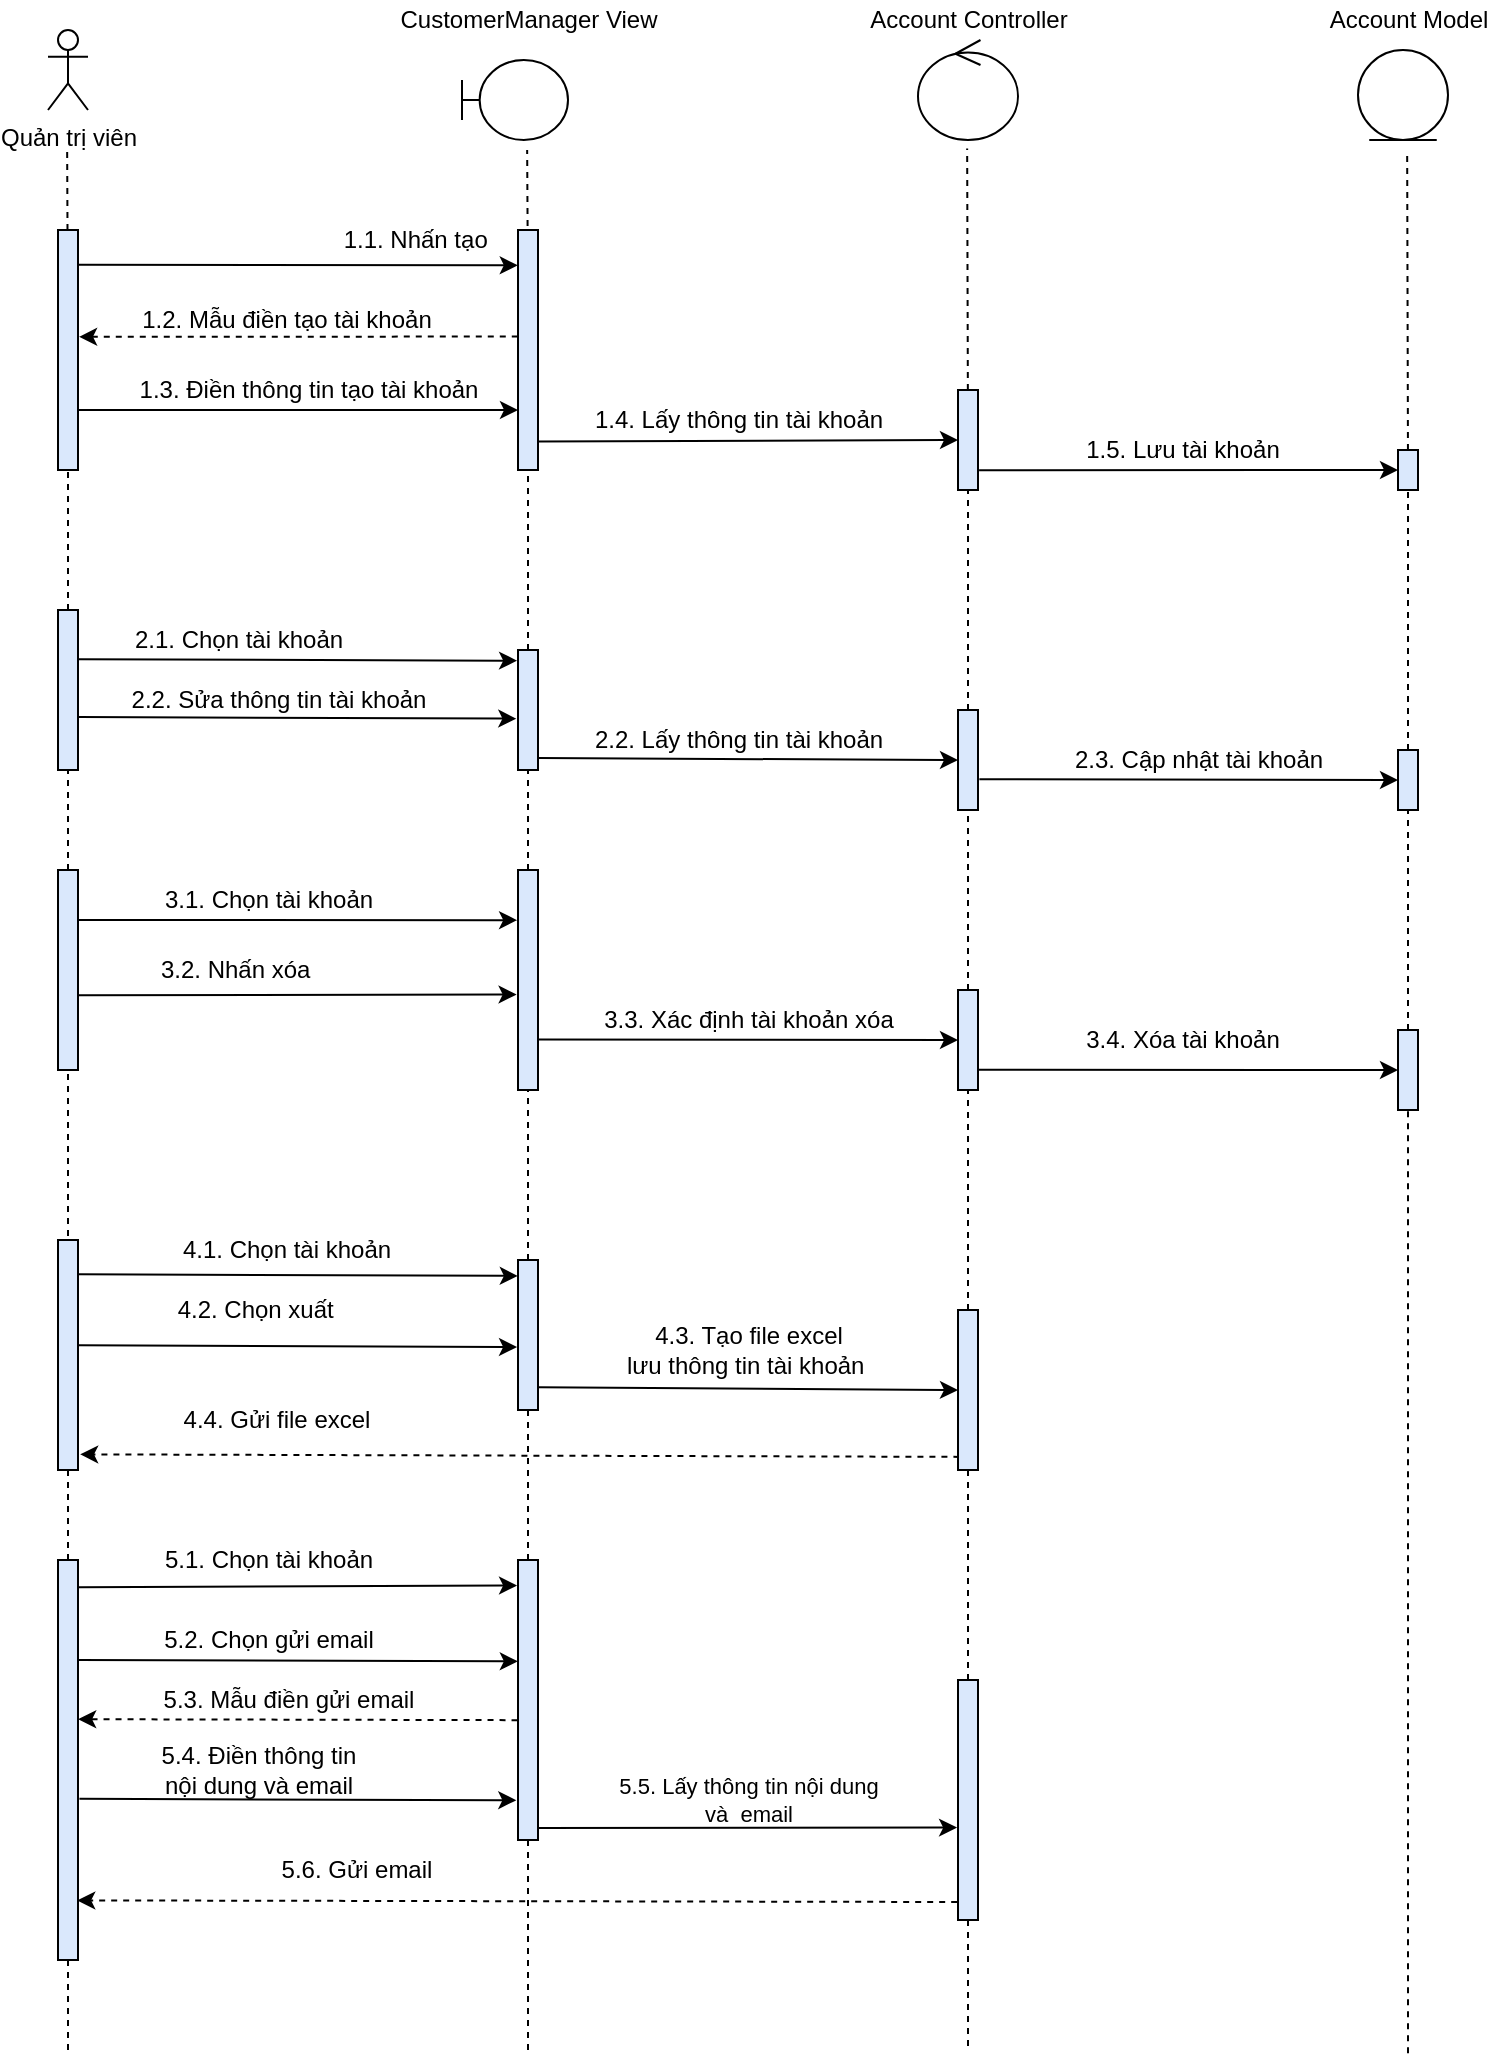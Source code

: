 <mxfile version="16.5.1" type="device"><diagram id="4ZFDVbaHCsXSAVihsUI5" name="Trang-1"><mxGraphModel dx="1038" dy="689" grid="1" gridSize="10" guides="1" tooltips="1" connect="1" arrows="1" fold="1" page="1" pageScale="1" pageWidth="827" pageHeight="1169" math="0" shadow="0"><root><mxCell id="0"/><mxCell id="1" parent="0"/><mxCell id="-2VQtxw8_ylHw_jqO73N-1" value="" style="endArrow=none;dashed=1;html=1;rounded=0;startArrow=none;" parent="1" source="-2VQtxw8_ylHw_jqO73N-33" target="-2VQtxw8_ylHw_jqO73N-21" edge="1"><mxGeometry width="50" height="50" relative="1" as="geometry"><mxPoint x="439.58" y="600.693" as="sourcePoint"/><mxPoint x="439.58" y="210" as="targetPoint"/></mxGeometry></mxCell><mxCell id="-2VQtxw8_ylHw_jqO73N-2" value="Quản trị viên" style="shape=umlActor;verticalLabelPosition=bottom;verticalAlign=top;html=1;outlineConnect=0;" parent="1" vertex="1"><mxGeometry x="200" y="150" width="20" height="40" as="geometry"/></mxCell><mxCell id="-2VQtxw8_ylHw_jqO73N-3" value="" style="endArrow=none;dashed=1;html=1;rounded=0;startArrow=none;" parent="1" source="-2VQtxw8_ylHw_jqO73N-7" edge="1"><mxGeometry width="50" height="50" relative="1" as="geometry"><mxPoint x="209.58" y="600.693" as="sourcePoint"/><mxPoint x="209.58" y="210" as="targetPoint"/></mxGeometry></mxCell><mxCell id="-2VQtxw8_ylHw_jqO73N-4" value="" style="endArrow=none;dashed=1;html=1;rounded=0;startArrow=none;" parent="1" source="-2VQtxw8_ylHw_jqO73N-21" edge="1"><mxGeometry width="50" height="50" relative="1" as="geometry"><mxPoint x="439.58" y="600.693" as="sourcePoint"/><mxPoint x="439.58" y="210" as="targetPoint"/></mxGeometry></mxCell><mxCell id="-2VQtxw8_ylHw_jqO73N-5" value="" style="endArrow=none;dashed=1;html=1;rounded=0;startArrow=none;" parent="1" source="-2VQtxw8_ylHw_jqO73N-11" edge="1"><mxGeometry width="50" height="50" relative="1" as="geometry"><mxPoint x="659.58" y="600.003" as="sourcePoint"/><mxPoint x="659.58" y="209.31" as="targetPoint"/></mxGeometry></mxCell><mxCell id="-2VQtxw8_ylHw_jqO73N-6" value="" style="endArrow=none;dashed=1;html=1;rounded=0;startArrow=none;" parent="1" source="-2VQtxw8_ylHw_jqO73N-13" edge="1"><mxGeometry width="50" height="50" relative="1" as="geometry"><mxPoint x="879.58" y="600.693" as="sourcePoint"/><mxPoint x="879.58" y="210" as="targetPoint"/></mxGeometry></mxCell><mxCell id="-2VQtxw8_ylHw_jqO73N-7" value="" style="rounded=0;whiteSpace=wrap;html=1;fillColor=#DAE8FC;" parent="1" vertex="1"><mxGeometry x="205" y="250" width="10" height="120" as="geometry"/></mxCell><mxCell id="-2VQtxw8_ylHw_jqO73N-8" value="" style="endArrow=none;dashed=1;html=1;rounded=0;startArrow=none;" parent="1" source="-2VQtxw8_ylHw_jqO73N-31" target="-2VQtxw8_ylHw_jqO73N-7" edge="1"><mxGeometry width="50" height="50" relative="1" as="geometry"><mxPoint x="210" y="600" as="sourcePoint"/><mxPoint x="209.58" y="210" as="targetPoint"/></mxGeometry></mxCell><mxCell id="-2VQtxw8_ylHw_jqO73N-9" value="" style="endArrow=classic;html=1;rounded=0;entryX=-0.011;entryY=0.147;entryDx=0;entryDy=0;entryPerimeter=0;exitX=0.989;exitY=0.145;exitDx=0;exitDy=0;exitPerimeter=0;" parent="1" source="-2VQtxw8_ylHw_jqO73N-7" target="-2VQtxw8_ylHw_jqO73N-22" edge="1"><mxGeometry width="50" height="50" relative="1" as="geometry"><mxPoint x="220" y="268" as="sourcePoint"/><mxPoint x="430" y="268" as="targetPoint"/></mxGeometry></mxCell><mxCell id="-2VQtxw8_ylHw_jqO73N-10" value="1.1. Nhấn tạo&amp;nbsp;" style="text;html=1;align=center;verticalAlign=middle;resizable=0;points=[];autosize=1;strokeColor=none;fillColor=none;" parent="1" vertex="1"><mxGeometry x="335" y="240" width="100" height="30" as="geometry"/></mxCell><mxCell id="-2VQtxw8_ylHw_jqO73N-11" value="" style="rounded=0;whiteSpace=wrap;html=1;fillColor=#DAE8FC;" parent="1" vertex="1"><mxGeometry x="655" y="330" width="10" height="50" as="geometry"/></mxCell><mxCell id="-2VQtxw8_ylHw_jqO73N-12" value="" style="endArrow=none;dashed=1;html=1;rounded=0;startArrow=none;" parent="1" source="-2VQtxw8_ylHw_jqO73N-37" target="-2VQtxw8_ylHw_jqO73N-11" edge="1"><mxGeometry width="50" height="50" relative="1" as="geometry"><mxPoint x="660" y="600" as="sourcePoint"/><mxPoint x="659.58" y="209.31" as="targetPoint"/></mxGeometry></mxCell><mxCell id="-2VQtxw8_ylHw_jqO73N-13" value="" style="rounded=0;whiteSpace=wrap;html=1;fillColor=#DAE8FC;" parent="1" vertex="1"><mxGeometry x="875" y="360" width="10" height="20" as="geometry"/></mxCell><mxCell id="-2VQtxw8_ylHw_jqO73N-14" value="" style="endArrow=none;dashed=1;html=1;rounded=0;startArrow=none;" parent="1" source="-2VQtxw8_ylHw_jqO73N-75" target="-2VQtxw8_ylHw_jqO73N-13" edge="1"><mxGeometry width="50" height="50" relative="1" as="geometry"><mxPoint x="880" y="600" as="sourcePoint"/><mxPoint x="879.58" y="210" as="targetPoint"/></mxGeometry></mxCell><mxCell id="-2VQtxw8_ylHw_jqO73N-15" value="" style="shape=umlBoundary;whiteSpace=wrap;html=1;" parent="1" vertex="1"><mxGeometry x="407" y="165" width="53" height="40" as="geometry"/></mxCell><mxCell id="-2VQtxw8_ylHw_jqO73N-16" value="CustomerManager View" style="text;html=1;align=center;verticalAlign=middle;resizable=0;points=[];autosize=1;strokeColor=none;fillColor=none;" parent="1" vertex="1"><mxGeometry x="370" y="135" width="140" height="20" as="geometry"/></mxCell><mxCell id="-2VQtxw8_ylHw_jqO73N-17" value="Account Controller" style="text;html=1;align=center;verticalAlign=middle;resizable=0;points=[];autosize=1;strokeColor=none;fillColor=none;" parent="1" vertex="1"><mxGeometry x="605" y="135" width="110" height="20" as="geometry"/></mxCell><mxCell id="-2VQtxw8_ylHw_jqO73N-18" value="" style="ellipse;shape=umlControl;whiteSpace=wrap;html=1;" parent="1" vertex="1"><mxGeometry x="635" y="155" width="50" height="50" as="geometry"/></mxCell><mxCell id="-2VQtxw8_ylHw_jqO73N-19" value="Account Model" style="text;html=1;align=center;verticalAlign=middle;resizable=0;points=[];autosize=1;strokeColor=none;fillColor=none;" parent="1" vertex="1"><mxGeometry x="835" y="135" width="90" height="20" as="geometry"/></mxCell><mxCell id="-2VQtxw8_ylHw_jqO73N-20" value="" style="ellipse;shape=umlEntity;whiteSpace=wrap;html=1;" parent="1" vertex="1"><mxGeometry x="855" y="160" width="45" height="45" as="geometry"/></mxCell><mxCell id="-2VQtxw8_ylHw_jqO73N-21" value="" style="rounded=0;whiteSpace=wrap;html=1;fillColor=#DAE8FC;" parent="1" vertex="1"><mxGeometry x="435" y="260" width="10" height="50" as="geometry"/></mxCell><mxCell id="-2VQtxw8_ylHw_jqO73N-22" value="" style="rounded=0;whiteSpace=wrap;html=1;fillColor=#DAE8FC;" parent="1" vertex="1"><mxGeometry x="435" y="250" width="10" height="120" as="geometry"/></mxCell><mxCell id="-2VQtxw8_ylHw_jqO73N-24" value="1.2. Mẫu điền tạo tài khoản" style="text;html=1;align=center;verticalAlign=middle;resizable=0;points=[];autosize=1;strokeColor=none;fillColor=none;fontSize=12;" parent="1" vertex="1"><mxGeometry x="234" y="280" width="170" height="30" as="geometry"/></mxCell><mxCell id="-2VQtxw8_ylHw_jqO73N-26" value="1.3. Điền thông tin tạo tài khoản" style="text;html=1;align=center;verticalAlign=middle;resizable=0;points=[];autosize=1;strokeColor=none;fillColor=none;fontSize=12;" parent="1" vertex="1"><mxGeometry x="235" y="315" width="190" height="30" as="geometry"/></mxCell><mxCell id="-2VQtxw8_ylHw_jqO73N-27" value="" style="endArrow=classic;html=1;rounded=0;fontSize=12;exitX=1.005;exitY=0.881;exitDx=0;exitDy=0;entryX=0;entryY=0.5;entryDx=0;entryDy=0;exitPerimeter=0;" parent="1" source="-2VQtxw8_ylHw_jqO73N-22" target="-2VQtxw8_ylHw_jqO73N-11" edge="1"><mxGeometry width="50" height="50" relative="1" as="geometry"><mxPoint x="450" y="340" as="sourcePoint"/><mxPoint x="650" y="340" as="targetPoint"/></mxGeometry></mxCell><mxCell id="-2VQtxw8_ylHw_jqO73N-28" value="1.4. Lấy thông tin tài khoản" style="text;html=1;align=center;verticalAlign=middle;resizable=0;points=[];autosize=1;strokeColor=none;fillColor=none;fontSize=12;" parent="1" vertex="1"><mxGeometry x="460" y="330" width="170" height="30" as="geometry"/></mxCell><mxCell id="-2VQtxw8_ylHw_jqO73N-29" value="" style="endArrow=classic;html=1;rounded=0;fontSize=12;exitX=1.054;exitY=0.803;exitDx=0;exitDy=0;entryX=0;entryY=0.5;entryDx=0;entryDy=0;exitPerimeter=0;" parent="1" source="-2VQtxw8_ylHw_jqO73N-11" target="-2VQtxw8_ylHw_jqO73N-13" edge="1"><mxGeometry width="50" height="50" relative="1" as="geometry"><mxPoint x="670" y="340" as="sourcePoint"/><mxPoint x="880" y="370" as="targetPoint"/></mxGeometry></mxCell><mxCell id="-2VQtxw8_ylHw_jqO73N-30" value="1.5. Lưu tài khoản" style="text;html=1;align=center;verticalAlign=middle;resizable=0;points=[];autosize=1;strokeColor=none;fillColor=none;fontSize=12;" parent="1" vertex="1"><mxGeometry x="707" y="345" width="120" height="30" as="geometry"/></mxCell><mxCell id="-2VQtxw8_ylHw_jqO73N-31" value="" style="rounded=0;whiteSpace=wrap;html=1;fillColor=#DAE8FC;" parent="1" vertex="1"><mxGeometry x="205" y="440" width="10" height="80" as="geometry"/></mxCell><mxCell id="-2VQtxw8_ylHw_jqO73N-32" value="" style="endArrow=none;dashed=1;html=1;rounded=0;startArrow=none;" parent="1" source="-2VQtxw8_ylHw_jqO73N-43" target="-2VQtxw8_ylHw_jqO73N-31" edge="1"><mxGeometry width="50" height="50" relative="1" as="geometry"><mxPoint x="210" y="700" as="sourcePoint"/><mxPoint x="210" y="440" as="targetPoint"/></mxGeometry></mxCell><mxCell id="-2VQtxw8_ylHw_jqO73N-33" value="" style="rounded=0;whiteSpace=wrap;html=1;fillColor=#DAE8FC;" parent="1" vertex="1"><mxGeometry x="435" y="460" width="10" height="60" as="geometry"/></mxCell><mxCell id="-2VQtxw8_ylHw_jqO73N-34" value="" style="endArrow=none;dashed=1;html=1;rounded=0;startArrow=none;" parent="1" source="-2VQtxw8_ylHw_jqO73N-45" target="-2VQtxw8_ylHw_jqO73N-33" edge="1"><mxGeometry width="50" height="50" relative="1" as="geometry"><mxPoint x="439.58" y="700.693" as="sourcePoint"/><mxPoint x="439.97" y="380" as="targetPoint"/></mxGeometry></mxCell><mxCell id="-2VQtxw8_ylHw_jqO73N-35" value="" style="endArrow=classic;html=1;rounded=0;fontSize=12;entryX=-0.045;entryY=0.089;entryDx=0;entryDy=0;entryPerimeter=0;exitX=1.036;exitY=0.308;exitDx=0;exitDy=0;exitPerimeter=0;" parent="1" source="-2VQtxw8_ylHw_jqO73N-31" target="-2VQtxw8_ylHw_jqO73N-33" edge="1"><mxGeometry width="50" height="50" relative="1" as="geometry"><mxPoint x="220" y="465" as="sourcePoint"/><mxPoint x="430" y="465" as="targetPoint"/></mxGeometry></mxCell><mxCell id="-2VQtxw8_ylHw_jqO73N-36" value="2.1. Chọn tài khoản" style="text;html=1;align=center;verticalAlign=middle;resizable=0;points=[];autosize=1;strokeColor=none;fillColor=none;fontSize=12;" parent="1" vertex="1"><mxGeometry x="230" y="440" width="130" height="30" as="geometry"/></mxCell><mxCell id="-2VQtxw8_ylHw_jqO73N-37" value="" style="rounded=0;whiteSpace=wrap;html=1;fillColor=#DAE8FC;" parent="1" vertex="1"><mxGeometry x="655" y="490" width="10" height="50" as="geometry"/></mxCell><mxCell id="-2VQtxw8_ylHw_jqO73N-38" value="" style="endArrow=none;dashed=1;html=1;rounded=0;startArrow=none;" parent="1" source="-2VQtxw8_ylHw_jqO73N-51" target="-2VQtxw8_ylHw_jqO73N-37" edge="1"><mxGeometry width="50" height="50" relative="1" as="geometry"><mxPoint x="660" y="700" as="sourcePoint"/><mxPoint x="660" y="440" as="targetPoint"/></mxGeometry></mxCell><mxCell id="-2VQtxw8_ylHw_jqO73N-39" value="" style="endArrow=classic;html=1;rounded=0;exitX=1.025;exitY=0.901;exitDx=0;exitDy=0;entryX=0;entryY=0.5;entryDx=0;entryDy=0;exitPerimeter=0;" parent="1" source="-2VQtxw8_ylHw_jqO73N-33" target="-2VQtxw8_ylHw_jqO73N-37" edge="1"><mxGeometry width="50" height="50" relative="1" as="geometry"><mxPoint x="450" y="466" as="sourcePoint"/><mxPoint x="650" y="490" as="targetPoint"/><Array as="points"/></mxGeometry></mxCell><mxCell id="-2VQtxw8_ylHw_jqO73N-40" value="2.2. Lấy thông tin tài khoản" style="text;html=1;align=center;verticalAlign=middle;resizable=0;points=[];autosize=1;strokeColor=none;fillColor=none;" parent="1" vertex="1"><mxGeometry x="460" y="490" width="170" height="30" as="geometry"/></mxCell><mxCell id="-2VQtxw8_ylHw_jqO73N-43" value="" style="rounded=0;whiteSpace=wrap;html=1;fillColor=#DAE8FC;" parent="1" vertex="1"><mxGeometry x="205" y="570" width="10" height="100" as="geometry"/></mxCell><mxCell id="-2VQtxw8_ylHw_jqO73N-44" value="" style="endArrow=none;dashed=1;html=1;rounded=0;startArrow=none;" parent="1" source="ipiLqEK6am6Ms7fd08Uk-1" target="-2VQtxw8_ylHw_jqO73N-43" edge="1"><mxGeometry width="50" height="50" relative="1" as="geometry"><mxPoint x="210" y="900" as="sourcePoint"/><mxPoint x="210" y="540.0" as="targetPoint"/></mxGeometry></mxCell><mxCell id="-2VQtxw8_ylHw_jqO73N-45" value="" style="rounded=0;whiteSpace=wrap;html=1;fillColor=#DAE8FC;" parent="1" vertex="1"><mxGeometry x="435" y="570" width="10" height="110" as="geometry"/></mxCell><mxCell id="-2VQtxw8_ylHw_jqO73N-46" value="" style="endArrow=none;dashed=1;html=1;rounded=0;startArrow=none;" parent="1" source="-2VQtxw8_ylHw_jqO73N-63" target="-2VQtxw8_ylHw_jqO73N-45" edge="1"><mxGeometry width="50" height="50" relative="1" as="geometry"><mxPoint x="440" y="820" as="sourcePoint"/><mxPoint x="439.982" y="480.0" as="targetPoint"/></mxGeometry></mxCell><mxCell id="-2VQtxw8_ylHw_jqO73N-47" value="" style="endArrow=classic;html=1;rounded=0;exitX=1;exitY=0.25;exitDx=0;exitDy=0;entryX=-0.045;entryY=0.228;entryDx=0;entryDy=0;entryPerimeter=0;" parent="1" source="-2VQtxw8_ylHw_jqO73N-43" target="-2VQtxw8_ylHw_jqO73N-45" edge="1"><mxGeometry width="50" height="50" relative="1" as="geometry"><mxPoint x="400" y="640" as="sourcePoint"/><mxPoint x="430" y="580" as="targetPoint"/></mxGeometry></mxCell><mxCell id="-2VQtxw8_ylHw_jqO73N-48" value="3.1. Chọn tài khoản" style="text;html=1;align=center;verticalAlign=middle;resizable=0;points=[];autosize=1;strokeColor=none;fillColor=none;" parent="1" vertex="1"><mxGeometry x="245" y="570" width="130" height="30" as="geometry"/></mxCell><mxCell id="-2VQtxw8_ylHw_jqO73N-49" value="" style="endArrow=classic;html=1;rounded=0;exitX=1.032;exitY=0.626;exitDx=0;exitDy=0;entryX=-0.069;entryY=0.566;entryDx=0;entryDy=0;entryPerimeter=0;exitPerimeter=0;" parent="1" source="-2VQtxw8_ylHw_jqO73N-43" target="-2VQtxw8_ylHw_jqO73N-45" edge="1"><mxGeometry width="50" height="50" relative="1" as="geometry"><mxPoint x="420" y="630" as="sourcePoint"/><mxPoint x="470" y="580" as="targetPoint"/></mxGeometry></mxCell><mxCell id="-2VQtxw8_ylHw_jqO73N-50" value="3.2. Nhấn xóa&amp;nbsp;" style="text;html=1;align=center;verticalAlign=middle;resizable=0;points=[];autosize=1;strokeColor=none;fillColor=none;" parent="1" vertex="1"><mxGeometry x="245" y="605" width="100" height="30" as="geometry"/></mxCell><mxCell id="-2VQtxw8_ylHw_jqO73N-51" value="" style="rounded=0;whiteSpace=wrap;html=1;fillColor=#DAE8FC;" parent="1" vertex="1"><mxGeometry x="655" y="630" width="10" height="50" as="geometry"/></mxCell><mxCell id="-2VQtxw8_ylHw_jqO73N-52" value="" style="endArrow=none;dashed=1;html=1;rounded=0;startArrow=none;" parent="1" source="-2VQtxw8_ylHw_jqO73N-68" target="-2VQtxw8_ylHw_jqO73N-51" edge="1"><mxGeometry width="50" height="50" relative="1" as="geometry"><mxPoint x="660" y="990" as="sourcePoint"/><mxPoint x="660" y="530" as="targetPoint"/></mxGeometry></mxCell><mxCell id="-2VQtxw8_ylHw_jqO73N-53" value="" style="endArrow=classic;html=1;rounded=0;exitX=1.013;exitY=0.771;exitDx=0;exitDy=0;entryX=0;entryY=0.5;entryDx=0;entryDy=0;exitPerimeter=0;" parent="1" source="-2VQtxw8_ylHw_jqO73N-45" target="-2VQtxw8_ylHw_jqO73N-51" edge="1"><mxGeometry width="50" height="50" relative="1" as="geometry"><mxPoint x="450" y="620" as="sourcePoint"/><mxPoint x="650" y="620" as="targetPoint"/></mxGeometry></mxCell><mxCell id="-2VQtxw8_ylHw_jqO73N-54" value="3.3. Xác định tài khoản xóa" style="text;html=1;align=center;verticalAlign=middle;resizable=0;points=[];autosize=1;strokeColor=none;fillColor=none;" parent="1" vertex="1"><mxGeometry x="465" y="630" width="170" height="30" as="geometry"/></mxCell><mxCell id="-2VQtxw8_ylHw_jqO73N-55" value="" style="rounded=0;whiteSpace=wrap;html=1;fillColor=#DAE8FC;" parent="1" vertex="1"><mxGeometry x="875" y="650" width="10" height="40" as="geometry"/></mxCell><mxCell id="-2VQtxw8_ylHw_jqO73N-56" value="" style="endArrow=none;dashed=1;html=1;rounded=0;startArrow=none;" parent="1" target="-2VQtxw8_ylHw_jqO73N-55" edge="1"><mxGeometry width="50" height="50" relative="1" as="geometry"><mxPoint x="880" y="1161.6" as="sourcePoint"/><mxPoint x="880" y="430" as="targetPoint"/></mxGeometry></mxCell><mxCell id="-2VQtxw8_ylHw_jqO73N-57" value="" style="endArrow=classic;html=1;rounded=0;exitX=1.021;exitY=0.797;exitDx=0;exitDy=0;entryX=0;entryY=0.5;entryDx=0;entryDy=0;exitPerimeter=0;" parent="1" source="-2VQtxw8_ylHw_jqO73N-51" target="-2VQtxw8_ylHw_jqO73N-55" edge="1"><mxGeometry width="50" height="50" relative="1" as="geometry"><mxPoint x="510" y="530" as="sourcePoint"/><mxPoint x="560" y="480" as="targetPoint"/></mxGeometry></mxCell><mxCell id="-2VQtxw8_ylHw_jqO73N-58" value="3.4. Xóa tài khoản" style="text;html=1;align=center;verticalAlign=middle;resizable=0;points=[];autosize=1;strokeColor=none;fillColor=none;" parent="1" vertex="1"><mxGeometry x="707" y="640" width="120" height="30" as="geometry"/></mxCell><mxCell id="-2VQtxw8_ylHw_jqO73N-59" value="" style="endArrow=classic;html=1;rounded=0;entryX=-0.084;entryY=0.572;entryDx=0;entryDy=0;entryPerimeter=0;exitX=1.037;exitY=0.669;exitDx=0;exitDy=0;exitPerimeter=0;" parent="1" source="-2VQtxw8_ylHw_jqO73N-31" target="-2VQtxw8_ylHw_jqO73N-33" edge="1"><mxGeometry width="50" height="50" relative="1" as="geometry"><mxPoint x="220" y="495" as="sourcePoint"/><mxPoint x="265" y="440" as="targetPoint"/></mxGeometry></mxCell><mxCell id="-2VQtxw8_ylHw_jqO73N-60" value="2.2. Sửa thông tin tài khoản" style="text;html=1;align=center;verticalAlign=middle;resizable=0;points=[];autosize=1;strokeColor=none;fillColor=none;" parent="1" vertex="1"><mxGeometry x="230" y="470" width="170" height="30" as="geometry"/></mxCell><mxCell id="-2VQtxw8_ylHw_jqO73N-61" value="" style="rounded=0;whiteSpace=wrap;html=1;fillColor=#DAE8FC;" parent="1" vertex="1"><mxGeometry x="205" y="755" width="10" height="115" as="geometry"/></mxCell><mxCell id="-2VQtxw8_ylHw_jqO73N-62" value="" style="endArrow=classic;html=1;rounded=0;entryX=-0.009;entryY=0.106;entryDx=0;entryDy=0;exitX=1.014;exitY=0.149;exitDx=0;exitDy=0;exitPerimeter=0;entryPerimeter=0;" parent="1" source="-2VQtxw8_ylHw_jqO73N-61" target="-2VQtxw8_ylHw_jqO73N-63" edge="1"><mxGeometry width="50" height="50" relative="1" as="geometry"><mxPoint x="220" y="773" as="sourcePoint"/><mxPoint x="430" y="775" as="targetPoint"/></mxGeometry></mxCell><mxCell id="-2VQtxw8_ylHw_jqO73N-63" value="" style="rounded=0;whiteSpace=wrap;html=1;fillColor=#DAE8FC;" parent="1" vertex="1"><mxGeometry x="435" y="765" width="10" height="75" as="geometry"/></mxCell><mxCell id="-2VQtxw8_ylHw_jqO73N-64" value="" style="endArrow=none;dashed=1;html=1;rounded=0;startArrow=none;" parent="1" source="ipiLqEK6am6Ms7fd08Uk-3" target="-2VQtxw8_ylHw_jqO73N-63" edge="1"><mxGeometry width="50" height="50" relative="1" as="geometry"><mxPoint x="440" y="985" as="sourcePoint"/><mxPoint x="440" y="735.0" as="targetPoint"/></mxGeometry></mxCell><mxCell id="-2VQtxw8_ylHw_jqO73N-65" value="4.1. Chọn tài khoản" style="text;html=1;align=center;verticalAlign=middle;resizable=0;points=[];autosize=1;strokeColor=none;fillColor=none;" parent="1" vertex="1"><mxGeometry x="254" y="745" width="130" height="30" as="geometry"/></mxCell><mxCell id="-2VQtxw8_ylHw_jqO73N-69" value="" style="endArrow=classic;html=1;rounded=0;exitX=1.033;exitY=0.848;exitDx=0;exitDy=0;entryX=0;entryY=0.5;entryDx=0;entryDy=0;exitPerimeter=0;" parent="1" source="-2VQtxw8_ylHw_jqO73N-63" target="-2VQtxw8_ylHw_jqO73N-68" edge="1"><mxGeometry width="50" height="50" relative="1" as="geometry"><mxPoint x="550" y="755" as="sourcePoint"/><mxPoint x="600" y="705" as="targetPoint"/></mxGeometry></mxCell><mxCell id="-2VQtxw8_ylHw_jqO73N-70" value="4.3. Tạo file excel &lt;br&gt;lưu thông tin tài khoản&amp;nbsp;" style="text;html=1;align=center;verticalAlign=middle;resizable=0;points=[];autosize=1;strokeColor=none;fillColor=none;" parent="1" vertex="1"><mxGeometry x="475" y="790" width="150" height="40" as="geometry"/></mxCell><mxCell id="-2VQtxw8_ylHw_jqO73N-75" value="" style="rounded=0;whiteSpace=wrap;html=1;fillColor=#DAE8FC;" parent="1" vertex="1"><mxGeometry x="875" y="510" width="10" height="30" as="geometry"/></mxCell><mxCell id="-2VQtxw8_ylHw_jqO73N-76" value="" style="endArrow=none;dashed=1;html=1;rounded=0;startArrow=none;" parent="1" source="-2VQtxw8_ylHw_jqO73N-55" target="-2VQtxw8_ylHw_jqO73N-75" edge="1"><mxGeometry width="50" height="50" relative="1" as="geometry"><mxPoint x="880" y="590" as="sourcePoint"/><mxPoint x="880" y="430" as="targetPoint"/></mxGeometry></mxCell><mxCell id="-2VQtxw8_ylHw_jqO73N-77" value="" style="endArrow=classic;html=1;rounded=0;exitX=1.069;exitY=0.692;exitDx=0;exitDy=0;entryX=0;entryY=0.5;entryDx=0;entryDy=0;exitPerimeter=0;" parent="1" source="-2VQtxw8_ylHw_jqO73N-37" target="-2VQtxw8_ylHw_jqO73N-75" edge="1"><mxGeometry width="50" height="50" relative="1" as="geometry"><mxPoint x="670" y="500" as="sourcePoint"/><mxPoint x="860" y="490" as="targetPoint"/></mxGeometry></mxCell><mxCell id="-2VQtxw8_ylHw_jqO73N-78" value="2.3. Cập nhật tài khoản" style="text;html=1;align=center;verticalAlign=middle;resizable=0;points=[];autosize=1;strokeColor=none;fillColor=none;" parent="1" vertex="1"><mxGeometry x="700" y="500" width="150" height="30" as="geometry"/></mxCell><mxCell id="-2VQtxw8_ylHw_jqO73N-90" value="" style="endArrow=classic;html=1;rounded=0;entryX=0;entryY=0.75;entryDx=0;entryDy=0;exitX=1;exitY=0.75;exitDx=0;exitDy=0;" parent="1" source="-2VQtxw8_ylHw_jqO73N-7" target="-2VQtxw8_ylHw_jqO73N-22" edge="1"><mxGeometry width="50" height="50" relative="1" as="geometry"><mxPoint x="380" y="300" as="sourcePoint"/><mxPoint x="430" y="250" as="targetPoint"/></mxGeometry></mxCell><mxCell id="-2VQtxw8_ylHw_jqO73N-93" value="" style="endArrow=classic;html=1;rounded=0;exitX=0.071;exitY=0.918;exitDx=0;exitDy=0;exitPerimeter=0;entryX=1.108;entryY=0.932;entryDx=0;entryDy=0;entryPerimeter=0;dashed=1;" parent="1" source="-2VQtxw8_ylHw_jqO73N-68" target="-2VQtxw8_ylHw_jqO73N-61" edge="1"><mxGeometry width="50" height="50" relative="1" as="geometry"><mxPoint x="400" y="835" as="sourcePoint"/><mxPoint x="450" y="785" as="targetPoint"/></mxGeometry></mxCell><mxCell id="-2VQtxw8_ylHw_jqO73N-94" value="4.4. Gửi file excel" style="text;html=1;align=center;verticalAlign=middle;resizable=0;points=[];autosize=1;strokeColor=none;fillColor=none;" parent="1" vertex="1"><mxGeometry x="254" y="830" width="120" height="30" as="geometry"/></mxCell><mxCell id="-2VQtxw8_ylHw_jqO73N-97" value="" style="endArrow=classic;html=1;rounded=0;entryX=-0.047;entryY=0.58;entryDx=0;entryDy=0;exitX=1.004;exitY=0.458;exitDx=0;exitDy=0;exitPerimeter=0;entryPerimeter=0;" parent="1" source="-2VQtxw8_ylHw_jqO73N-61" target="-2VQtxw8_ylHw_jqO73N-63" edge="1"><mxGeometry width="50" height="50" relative="1" as="geometry"><mxPoint x="305" y="825" as="sourcePoint"/><mxPoint x="355" y="775" as="targetPoint"/></mxGeometry></mxCell><mxCell id="-2VQtxw8_ylHw_jqO73N-98" value="4.2. Chọn xuất&amp;nbsp;" style="text;html=1;align=center;verticalAlign=middle;resizable=0;points=[];autosize=1;strokeColor=none;fillColor=none;" parent="1" vertex="1"><mxGeometry x="255" y="775" width="100" height="30" as="geometry"/></mxCell><mxCell id="ipiLqEK6am6Ms7fd08Uk-1" value="" style="rounded=0;whiteSpace=wrap;html=1;fillColor=#DAE8FC;" parent="1" vertex="1"><mxGeometry x="205" y="915" width="10" height="200" as="geometry"/></mxCell><mxCell id="ipiLqEK6am6Ms7fd08Uk-3" value="&lt;span style=&quot;color: rgba(0, 0, 0, 0); font-family: monospace; font-size: 0px; text-align: start;&quot;&gt;%3CmxGraphModel%3E%3Croot%3E%3CmxCell%20id%3D%220%22%2F%3E%3CmxCell%20id%3D%221%22%20parent%3D%220%22%2F%3E%3CmxCell%20id%3D%222%22%20value%3D%22%22%20style%3D%22rounded%3D0%3BwhiteSpace%3Dwrap%3Bhtml%3D1%3BfillColor%3D%23DAE8FC%3B%22%20vertex%3D%221%22%20parent%3D%221%22%3E%3CmxGeometry%20x%3D%22435%22%20y%3D%22690%22%20width%3D%2210%22%20height%3D%22140%22%20as%3D%22geometry%22%2F%3E%3C%2FmxCell%3E%3C%2Froot%3E%3C%2FmxGraphModel%3E&lt;/span&gt;" style="rounded=0;whiteSpace=wrap;html=1;fillColor=#DAE8FC;" parent="1" vertex="1"><mxGeometry x="435" y="915" width="10" height="140" as="geometry"/></mxCell><mxCell id="ipiLqEK6am6Ms7fd08Uk-5" value="" style="endArrow=classic;html=1;rounded=0;exitX=1.019;exitY=0.068;exitDx=0;exitDy=0;exitPerimeter=0;entryX=-0.046;entryY=0.091;entryDx=0;entryDy=0;entryPerimeter=0;" parent="1" source="ipiLqEK6am6Ms7fd08Uk-1" target="ipiLqEK6am6Ms7fd08Uk-3" edge="1"><mxGeometry width="50" height="50" relative="1" as="geometry"><mxPoint x="230" y="935" as="sourcePoint"/><mxPoint x="430" y="935" as="targetPoint"/></mxGeometry></mxCell><mxCell id="ipiLqEK6am6Ms7fd08Uk-6" value="5.1. Chọn tài khoản" style="text;html=1;align=center;verticalAlign=middle;resizable=0;points=[];autosize=1;strokeColor=none;fillColor=none;" parent="1" vertex="1"><mxGeometry x="245" y="900" width="130" height="30" as="geometry"/></mxCell><mxCell id="ipiLqEK6am6Ms7fd08Uk-7" value="" style="endArrow=classic;html=1;rounded=0;exitX=1;exitY=0.25;exitDx=0;exitDy=0;entryX=-0.008;entryY=0.362;entryDx=0;entryDy=0;entryPerimeter=0;" parent="1" source="ipiLqEK6am6Ms7fd08Uk-1" target="ipiLqEK6am6Ms7fd08Uk-3" edge="1"><mxGeometry width="50" height="50" relative="1" as="geometry"><mxPoint x="220" y="965" as="sourcePoint"/><mxPoint x="430" y="965" as="targetPoint"/></mxGeometry></mxCell><mxCell id="ipiLqEK6am6Ms7fd08Uk-8" value="5.2. Chọn gửi email" style="text;html=1;align=center;verticalAlign=middle;resizable=0;points=[];autosize=1;strokeColor=none;fillColor=none;" parent="1" vertex="1"><mxGeometry x="245" y="940" width="130" height="30" as="geometry"/></mxCell><mxCell id="ipiLqEK6am6Ms7fd08Uk-10" value="" style="endArrow=classic;html=1;rounded=0;entryX=1.008;entryY=0.398;entryDx=0;entryDy=0;entryPerimeter=0;exitX=-0.023;exitY=0.572;exitDx=0;exitDy=0;exitPerimeter=0;dashed=1;" parent="1" source="ipiLqEK6am6Ms7fd08Uk-3" target="ipiLqEK6am6Ms7fd08Uk-1" edge="1"><mxGeometry width="50" height="50" relative="1" as="geometry"><mxPoint x="430" y="995" as="sourcePoint"/><mxPoint x="220" y="995" as="targetPoint"/></mxGeometry></mxCell><mxCell id="ipiLqEK6am6Ms7fd08Uk-11" value="5.3. Mẫu điền gửi email" style="text;html=1;align=center;verticalAlign=middle;resizable=0;points=[];autosize=1;strokeColor=none;fillColor=none;" parent="1" vertex="1"><mxGeometry x="245" y="970" width="150" height="30" as="geometry"/></mxCell><mxCell id="ipiLqEK6am6Ms7fd08Uk-12" value="" style="endArrow=classic;html=1;rounded=0;exitX=1.071;exitY=0.597;exitDx=0;exitDy=0;exitPerimeter=0;entryX=-0.084;entryY=0.858;entryDx=0;entryDy=0;entryPerimeter=0;" parent="1" source="ipiLqEK6am6Ms7fd08Uk-1" target="ipiLqEK6am6Ms7fd08Uk-3" edge="1"><mxGeometry width="50" height="50" relative="1" as="geometry"><mxPoint x="220" y="1035" as="sourcePoint"/><mxPoint x="430" y="1035" as="targetPoint"/></mxGeometry></mxCell><mxCell id="ipiLqEK6am6Ms7fd08Uk-13" value="5.4. Điền thông tin &lt;br&gt;nội dung và email" style="text;html=1;align=center;verticalAlign=middle;resizable=0;points=[];autosize=1;strokeColor=none;fillColor=none;" parent="1" vertex="1"><mxGeometry x="245" y="1000" width="120" height="40" as="geometry"/></mxCell><mxCell id="ipiLqEK6am6Ms7fd08Uk-14" value="&lt;span style=&quot;color: rgba(0, 0, 0, 0); font-family: monospace; font-size: 0px; text-align: start;&quot;&gt;%3CmxGraphModel%3E%3Croot%3E%3CmxCell%20id%3D%220%22%2F%3E%3CmxCell%20id%3D%221%22%20parent%3D%220%22%2F%3E%3CmxCell%20id%3D%222%22%20value%3D%22%22%20style%3D%22rounded%3D0%3BwhiteSpace%3Dwrap%3Bhtml%3D1%3BfillColor%3D%23DAE8FC%3B%22%20vertex%3D%221%22%20parent%3D%221%22%3E%3CmxGeometry%20x%3D%22435%22%20y%3D%22690%22%20width%3D%2210%22%20height%3D%22140%22%20as%3D%22geometry%22%2F%3E%3C%2FmxCell%3E%3C%2Froot%3E%3C%2FmxGraphModel%3E&lt;/span&gt;" style="rounded=0;whiteSpace=wrap;html=1;fillColor=#DAE8FC;" parent="1" vertex="1"><mxGeometry x="655" y="975" width="10" height="120" as="geometry"/></mxCell><mxCell id="ipiLqEK6am6Ms7fd08Uk-16" value="5.5. Lấy thông tin nội dung&lt;br&gt;và&amp;nbsp; email" style="text;html=1;align=center;verticalAlign=middle;resizable=0;points=[];autosize=1;strokeColor=none;fillColor=none;fontSize=11;" parent="1" vertex="1"><mxGeometry x="475" y="1015" width="150" height="40" as="geometry"/></mxCell><mxCell id="ipiLqEK6am6Ms7fd08Uk-17" value="" style="endArrow=classic;html=1;rounded=0;fontSize=11;exitX=-0.041;exitY=0.925;exitDx=0;exitDy=0;exitPerimeter=0;dashed=1;entryX=0.963;entryY=0.851;entryDx=0;entryDy=0;entryPerimeter=0;" parent="1" source="ipiLqEK6am6Ms7fd08Uk-14" target="ipiLqEK6am6Ms7fd08Uk-1" edge="1"><mxGeometry width="50" height="50" relative="1" as="geometry"><mxPoint x="480" y="1165" as="sourcePoint"/><mxPoint x="220" y="1085" as="targetPoint"/></mxGeometry></mxCell><mxCell id="ipiLqEK6am6Ms7fd08Uk-18" value="5.6. Gửi email" style="text;html=1;align=center;verticalAlign=middle;resizable=0;points=[];autosize=1;strokeColor=none;fillColor=none;fontSize=12;" parent="1" vertex="1"><mxGeometry x="304" y="1055" width="100" height="30" as="geometry"/></mxCell><mxCell id="ipiLqEK6am6Ms7fd08Uk-20" value="" style="endArrow=classic;html=1;rounded=0;exitX=0.967;exitY=0.957;exitDx=0;exitDy=0;exitPerimeter=0;entryX=-0.045;entryY=0.615;entryDx=0;entryDy=0;entryPerimeter=0;" parent="1" source="ipiLqEK6am6Ms7fd08Uk-3" target="ipiLqEK6am6Ms7fd08Uk-14" edge="1"><mxGeometry width="50" height="50" relative="1" as="geometry"><mxPoint x="480" y="1055" as="sourcePoint"/><mxPoint x="640" y="1011" as="targetPoint"/></mxGeometry></mxCell><mxCell id="f3FM4h9SOtBJhJV6JshZ-1" value="" style="endArrow=classic;html=1;rounded=0;exitX=-0.011;exitY=0.444;exitDx=0;exitDy=0;exitPerimeter=0;entryX=1.054;entryY=0.445;entryDx=0;entryDy=0;entryPerimeter=0;dashed=1;" parent="1" source="-2VQtxw8_ylHw_jqO73N-22" target="-2VQtxw8_ylHw_jqO73N-7" edge="1"><mxGeometry width="50" height="50" relative="1" as="geometry"><mxPoint x="280" y="310" as="sourcePoint"/><mxPoint x="330" y="260" as="targetPoint"/></mxGeometry></mxCell><mxCell id="-2VQtxw8_ylHw_jqO73N-68" value="" style="rounded=0;whiteSpace=wrap;html=1;fillColor=#DAE8FC;" parent="1" vertex="1"><mxGeometry x="655" y="790" width="10" height="80" as="geometry"/></mxCell><mxCell id="f3FM4h9SOtBJhJV6JshZ-5" value="" style="endArrow=none;dashed=1;html=1;rounded=0;startArrow=none;entryX=0.5;entryY=1;entryDx=0;entryDy=0;exitX=0.5;exitY=0;exitDx=0;exitDy=0;" parent="1" source="ipiLqEK6am6Ms7fd08Uk-14" target="-2VQtxw8_ylHw_jqO73N-68" edge="1"><mxGeometry width="50" height="50" relative="1" as="geometry"><mxPoint x="660" y="970" as="sourcePoint"/><mxPoint x="660" y="910" as="targetPoint"/></mxGeometry></mxCell><mxCell id="f3FM4h9SOtBJhJV6JshZ-7" value="" style="endArrow=none;dashed=1;html=1;rounded=0;exitX=0.5;exitY=1;exitDx=0;exitDy=0;" parent="1" source="ipiLqEK6am6Ms7fd08Uk-1" edge="1"><mxGeometry width="50" height="50" relative="1" as="geometry"><mxPoint x="530" y="1070" as="sourcePoint"/><mxPoint x="210" y="1160" as="targetPoint"/></mxGeometry></mxCell><mxCell id="f3FM4h9SOtBJhJV6JshZ-8" value="" style="endArrow=none;dashed=1;html=1;rounded=0;exitX=0.5;exitY=1;exitDx=0;exitDy=0;" parent="1" source="ipiLqEK6am6Ms7fd08Uk-3" edge="1"><mxGeometry width="50" height="50" relative="1" as="geometry"><mxPoint x="220" y="1125" as="sourcePoint"/><mxPoint x="440" y="1160" as="targetPoint"/></mxGeometry></mxCell><mxCell id="f3FM4h9SOtBJhJV6JshZ-9" value="" style="endArrow=none;dashed=1;html=1;rounded=0;exitX=0.5;exitY=1;exitDx=0;exitDy=0;" parent="1" source="ipiLqEK6am6Ms7fd08Uk-14" edge="1"><mxGeometry width="50" height="50" relative="1" as="geometry"><mxPoint x="230" y="1135" as="sourcePoint"/><mxPoint x="660" y="1160" as="targetPoint"/></mxGeometry></mxCell></root></mxGraphModel></diagram></mxfile>